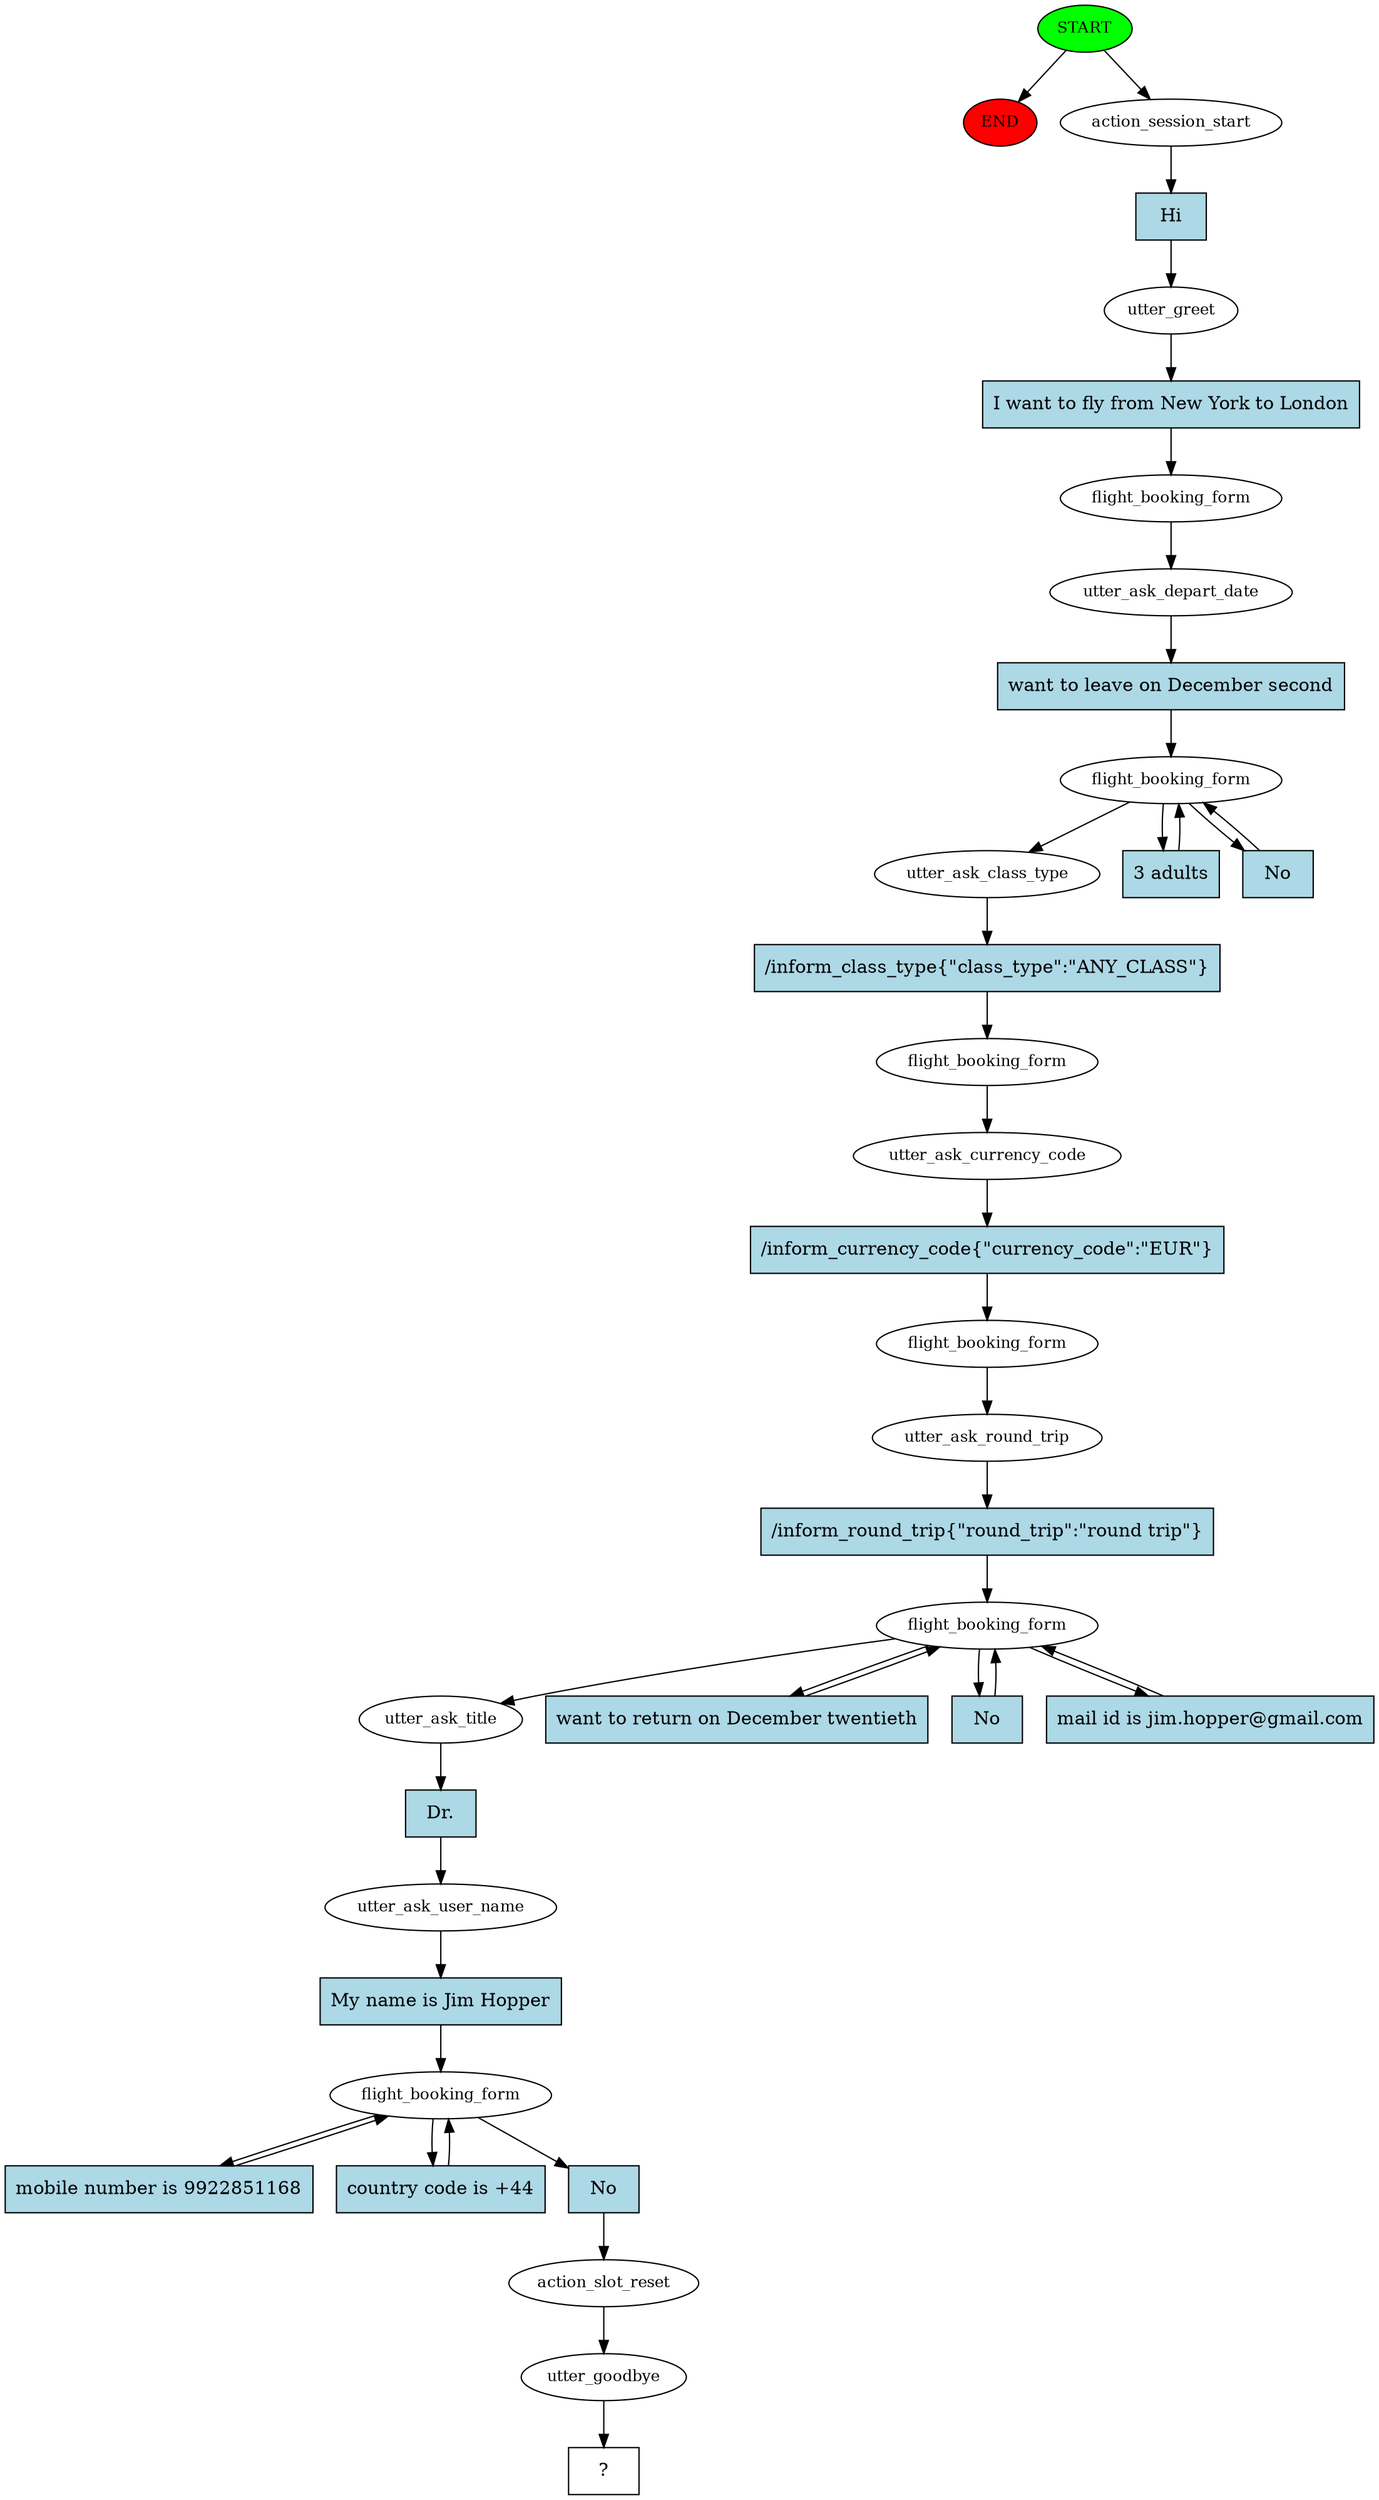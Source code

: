digraph  {
0 [class="start active", fillcolor=green, fontsize=12, label=START, style=filled];
"-1" [class=end, fillcolor=red, fontsize=12, label=END, style=filled];
1 [class=active, fontsize=12, label=action_session_start];
2 [class=active, fontsize=12, label=utter_greet];
3 [class=active, fontsize=12, label=flight_booking_form];
4 [class=active, fontsize=12, label=utter_ask_depart_date];
5 [class=active, fontsize=12, label=flight_booking_form];
9 [class=active, fontsize=12, label=utter_ask_class_type];
10 [class=active, fontsize=12, label=flight_booking_form];
11 [class=active, fontsize=12, label=utter_ask_currency_code];
12 [class=active, fontsize=12, label=flight_booking_form];
13 [class=active, fontsize=12, label=utter_ask_round_trip];
14 [class=active, fontsize=12, label=flight_booking_form];
18 [class=active, fontsize=12, label=utter_ask_title];
19 [class=active, fontsize=12, label=utter_ask_user_name];
20 [class=active, fontsize=12, label=flight_booking_form];
23 [class=active, fontsize=12, label=action_slot_reset];
24 [class=active, fontsize=12, label=utter_goodbye];
25 [class="intent dashed active", label="  ?  ", shape=rect];
26 [class="intent active", fillcolor=lightblue, label=Hi, shape=rect, style=filled];
27 [class="intent active", fillcolor=lightblue, label="I want to fly from New York to London", shape=rect, style=filled];
28 [class="intent active", fillcolor=lightblue, label="want to leave on December second", shape=rect, style=filled];
29 [class="intent active", fillcolor=lightblue, label="3 adults", shape=rect, style=filled];
30 [class="intent active", fillcolor=lightblue, label=No, shape=rect, style=filled];
31 [class="intent active", fillcolor=lightblue, label="/inform_class_type{\"class_type\":\"ANY_CLASS\"}", shape=rect, style=filled];
32 [class="intent active", fillcolor=lightblue, label="/inform_currency_code{\"currency_code\":\"EUR\"}", shape=rect, style=filled];
33 [class="intent active", fillcolor=lightblue, label="/inform_round_trip{\"round_trip\":\"round trip\"}", shape=rect, style=filled];
34 [class="intent active", fillcolor=lightblue, label="want to return on December twentieth", shape=rect, style=filled];
35 [class="intent active", fillcolor=lightblue, label=No, shape=rect, style=filled];
36 [class="intent active", fillcolor=lightblue, label="mail id is jim.hopper@gmail.com", shape=rect, style=filled];
37 [class="intent active", fillcolor=lightblue, label="Dr.", shape=rect, style=filled];
38 [class="intent active", fillcolor=lightblue, label="My name is Jim Hopper", shape=rect, style=filled];
39 [class="intent active", fillcolor=lightblue, label="mobile number is 9922851168", shape=rect, style=filled];
40 [class="intent active", fillcolor=lightblue, label="country code is +44", shape=rect, style=filled];
41 [class="intent active", fillcolor=lightblue, label=No, shape=rect, style=filled];
0 -> "-1"  [class="", key=NONE, label=""];
0 -> 1  [class=active, key=NONE, label=""];
1 -> 26  [class=active, key=0];
2 -> 27  [class=active, key=0];
3 -> 4  [class=active, key=NONE, label=""];
4 -> 28  [class=active, key=0];
5 -> 9  [class=active, key=NONE, label=""];
5 -> 29  [class=active, key=0];
5 -> 30  [class=active, key=0];
9 -> 31  [class=active, key=0];
10 -> 11  [class=active, key=NONE, label=""];
11 -> 32  [class=active, key=0];
12 -> 13  [class=active, key=NONE, label=""];
13 -> 33  [class=active, key=0];
14 -> 18  [class=active, key=NONE, label=""];
14 -> 34  [class=active, key=0];
14 -> 35  [class=active, key=0];
14 -> 36  [class=active, key=0];
18 -> 37  [class=active, key=0];
19 -> 38  [class=active, key=0];
20 -> 39  [class=active, key=0];
20 -> 40  [class=active, key=0];
20 -> 41  [class=active, key=0];
23 -> 24  [class=active, key=NONE, label=""];
24 -> 25  [class=active, key=NONE, label=""];
26 -> 2  [class=active, key=0];
27 -> 3  [class=active, key=0];
28 -> 5  [class=active, key=0];
29 -> 5  [class=active, key=0];
30 -> 5  [class=active, key=0];
31 -> 10  [class=active, key=0];
32 -> 12  [class=active, key=0];
33 -> 14  [class=active, key=0];
34 -> 14  [class=active, key=0];
35 -> 14  [class=active, key=0];
36 -> 14  [class=active, key=0];
37 -> 19  [class=active, key=0];
38 -> 20  [class=active, key=0];
39 -> 20  [class=active, key=0];
40 -> 20  [class=active, key=0];
41 -> 23  [class=active, key=0];
}
